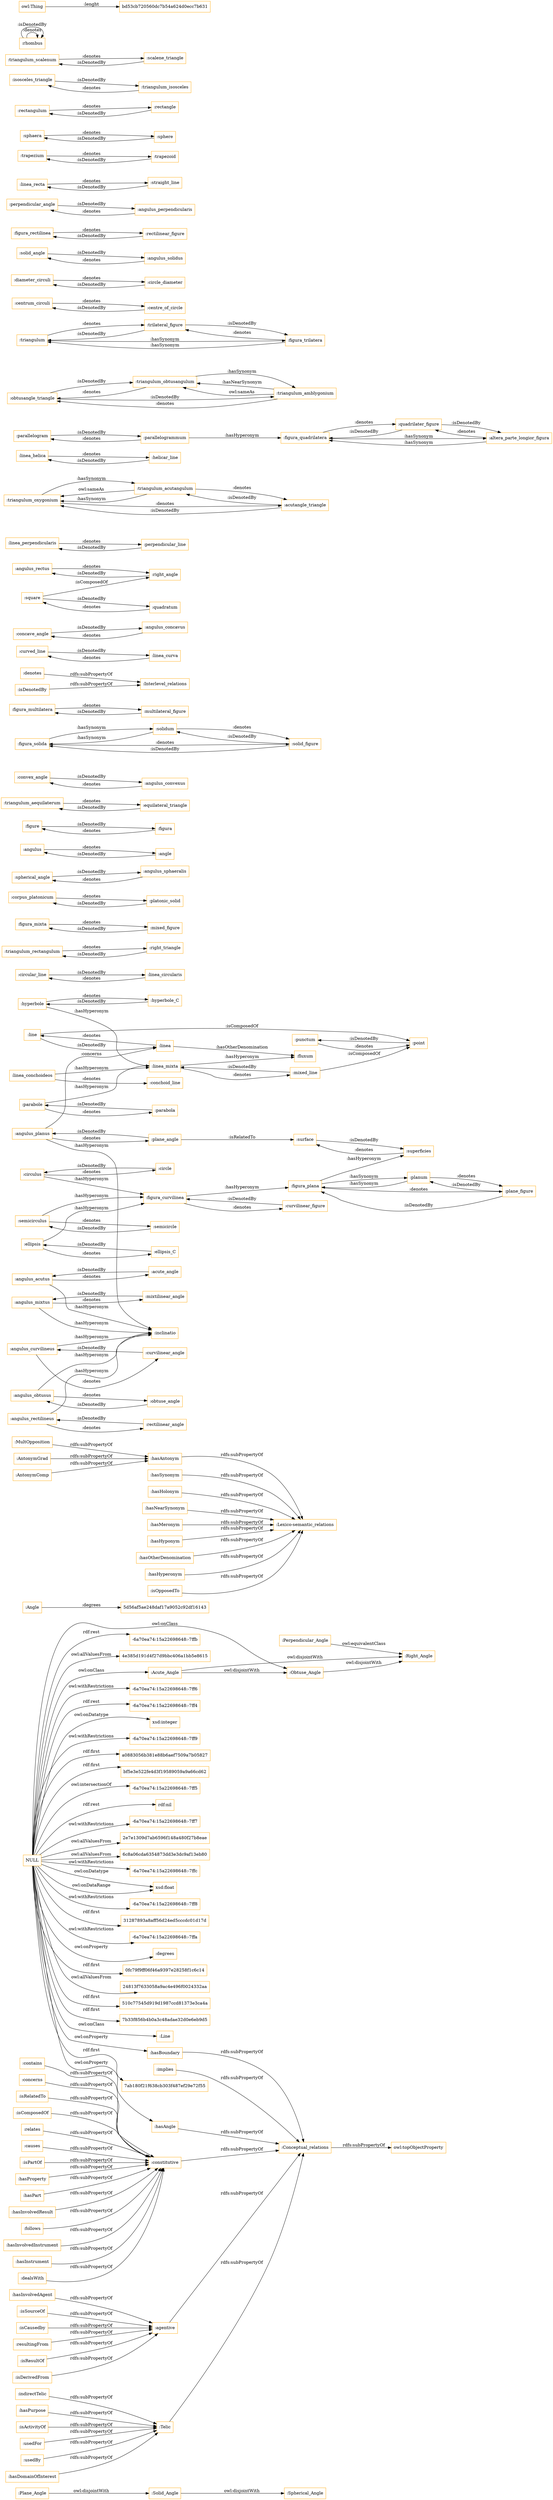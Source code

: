 digraph ar2dtool_diagram { 
rankdir=LR;
size="1501"
node [shape = rectangle, color="orange"]; ":Solid_Angle" ":Line" ":Right_Angle" ":Spherical_Angle" ":Perpendicular_Angle" ":Obtuse_Angle" ":Acute_Angle" ":Plane_Angle" ":Angle" ; /*classes style*/
	":isResultOf" -> ":agentive" [ label = "rdfs:subPropertyOf" ];
	":MultOpposition" -> ":hasAntonym" [ label = "rdfs:subPropertyOf" ];
	":punctum" -> ":point" [ label = ":denotes" ];
	":circular_line" -> ":linea_circularis" [ label = ":isDenotedBy" ];
	":angulus_acutus" -> ":inclinatio" [ label = ":hasHyperonym" ];
	":angulus_acutus" -> ":acute_angle" [ label = ":denotes" ];
	":circulus" -> ":figura_curvilinea" [ label = ":hasHyperonym" ];
	":circulus" -> ":circle" [ label = ":denotes" ];
	":Acute_Angle" -> ":Right_Angle" [ label = "owl:disjointWith" ];
	":Acute_Angle" -> ":Obtuse_Angle" [ label = "owl:disjointWith" ];
	":angulus_mixtus" -> ":mixtilinear_angle" [ label = ":denotes" ];
	":angulus_mixtus" -> ":inclinatio" [ label = ":hasHyperonym" ];
	":usedBy" -> ":Telic" [ label = "rdfs:subPropertyOf" ];
	":triangulum_rectangulum" -> ":right_triangle" [ label = ":denotes" ];
	":Telic" -> ":Conceptual_relations" [ label = "rdfs:subPropertyOf" ];
	":hasDomainOfInterest" -> ":Telic" [ label = "rdfs:subPropertyOf" ];
	":planum" -> ":plane_figure" [ label = ":denotes" ];
	":planum" -> ":figura_plana" [ label = ":hasSynonym" ];
	":figura_mixta" -> ":mixed_figure" [ label = ":denotes" ];
	":Obtuse_Angle" -> ":Right_Angle" [ label = "owl:disjointWith" ];
	":angulus_curvilineus" -> ":inclinatio" [ label = ":hasHyperonym" ];
	":angulus_curvilineus" -> ":curvilinear_angle" [ label = ":denotes" ];
	":implies" -> ":Conceptual_relations" [ label = "rdfs:subPropertyOf" ];
	":corpus_platonicum" -> ":platonic_solid" [ label = ":denotes" ];
	":platonic_solid" -> ":corpus_platonicum" [ label = ":isDenotedBy" ];
	":linea" -> ":line" [ label = ":denotes" ];
	":linea" -> ":fluxum" [ label = ":hasOtherDenomination" ];
	":spherical_angle" -> ":angulus_sphaeralis" [ label = ":isDenotedBy" ];
	":angulus" -> ":angle" [ label = ":denotes" ];
	":Conceptual_relations" -> "owl:topObjectProperty" [ label = "rdfs:subPropertyOf" ];
	":figure" -> ":figura" [ label = ":isDenotedBy" ];
	":triangulum_aequilaterum" -> ":equilateral_triangle" [ label = ":denotes" ];
	":obtuse_angle" -> ":angulus_obtusus" [ label = ":isDenotedBy" ];
	":indirectTelic" -> ":Telic" [ label = "rdfs:subPropertyOf" ];
	":AntonymGrad" -> ":hasAntonym" [ label = "rdfs:subPropertyOf" ];
	":semicirculus" -> ":semicircle" [ label = ":denotes" ];
	":semicirculus" -> ":figura_curvilinea" [ label = ":hasHyperonym" ];
	":hyperbole_C" -> ":hyperbole" [ label = ":isDenotedBy" ];
	":plane_figure" -> ":planum" [ label = ":isDenotedBy" ];
	":plane_figure" -> ":figura_plana" [ label = ":isDenotedBy" ];
	":acute_angle" -> ":angulus_acutus" [ label = ":isDenotedBy" ];
	":hasPurpose" -> ":Telic" [ label = "rdfs:subPropertyOf" ];
	":convex_angle" -> ":angulus_convexus" [ label = ":isDenotedBy" ];
	":mixed_line" -> ":point" [ label = ":isComposedOf" ];
	":mixed_line" -> ":linea_mixta" [ label = ":isDenotedBy" ];
	":figura_solida" -> ":solidum" [ label = ":hasSynonym" ];
	":figura_solida" -> ":solid_figure" [ label = ":denotes" ];
	":figura_multilatera" -> ":multilateral_figure" [ label = ":denotes" ];
	":solid_figure" -> ":solidum" [ label = ":isDenotedBy" ];
	":solid_figure" -> ":figura_solida" [ label = ":isDenotedBy" ];
	":angulus_obtusus" -> ":obtuse_angle" [ label = ":denotes" ];
	":angulus_obtusus" -> ":inclinatio" [ label = ":hasHyperonym" ];
	":denotes" -> ":Interlevel_relations" [ label = "rdfs:subPropertyOf" ];
	":curved_line" -> ":linea_curva" [ label = ":isDenotedBy" ];
	":concave_angle" -> ":angulus_concavus" [ label = ":isDenotedBy" ];
	":angulus_rectus" -> ":right_angle" [ label = ":denotes" ];
	":hasInstrument" -> ":constitutive" [ label = "rdfs:subPropertyOf" ];
	":linea_perpendicularis" -> ":perpendicular_line" [ label = ":denotes" ];
	":AntonymComp" -> ":hasAntonym" [ label = "rdfs:subPropertyOf" ];
	":mixed_figure" -> ":figura_mixta" [ label = ":isDenotedBy" ];
	":linea_curva" -> ":curved_line" [ label = ":denotes" ];
	":triangulum_oxygonium" -> ":triangulum_acutangulum" [ label = ":hasSynonym" ];
	":triangulum_oxygonium" -> ":acutangle_triangle" [ label = ":denotes" ];
	":perpendicular_line" -> ":linea_perpendicularis" [ label = ":isDenotedBy" ];
	":linea_helica" -> ":helicar_line" [ label = ":denotes" ];
	":parabola" -> ":parabole" [ label = ":isDenotedBy" ];
	":parallelogram" -> ":parallelogrammum" [ label = ":isDenotedBy" ];
	":surface" -> ":superficies" [ label = ":isDenotedBy" ];
	":figura_quadrilatera" -> ":quadrilater_figure" [ label = ":denotes" ];
	":figura_quadrilatera" -> ":altera_parte_longior_figura" [ label = ":hasSynonym" ];
	":isDerivedFrom" -> ":agentive" [ label = "rdfs:subPropertyOf" ];
	":obtusangle_triangle" -> ":triangulum_obtusangulum" [ label = ":isDenotedBy" ];
	":obtusangle_triangle" -> ":triangulum_amblygonium" [ label = ":isDenotedBy" ];
	":angulus_rectilineus" -> ":rectilinear_angle" [ label = ":denotes" ];
	":angulus_rectilineus" -> ":inclinatio" [ label = ":hasHyperonym" ];
	":triangulum" -> ":trilateral_figure" [ label = ":denotes" ];
	":triangulum" -> ":figura_trilatera" [ label = ":hasSynonym" ];
	":centrum_circuli" -> ":centre_of_circle" [ label = ":denotes" ];
	":quadrilater_figure" -> ":figura_quadrilatera" [ label = ":isDenotedBy" ];
	":quadrilater_figure" -> ":altera_parte_longior_figura" [ label = ":isDenotedBy" ];
	":hasBoundary" -> ":Conceptual_relations" [ label = "rdfs:subPropertyOf" ];
	":diameter_circuli" -> ":circle_diameter" [ label = ":denotes" ];
	":circle_diameter" -> ":diameter_circuli" [ label = ":isDenotedBy" ];
	":agentive" -> ":Conceptual_relations" [ label = "rdfs:subPropertyOf" ];
	":solid_angle" -> ":angulus_solidus" [ label = ":isDenotedBy" ];
	":dealsWith" -> ":constitutive" [ label = "rdfs:subPropertyOf" ];
	":figura_rectilinea" -> ":rectilinear_figure" [ label = ":denotes" ];
	":perpendicular_angle" -> ":angulus_perpendicularis" [ label = ":isDenotedBy" ];
	":linea_recta" -> ":straight_line" [ label = ":denotes" ];
	":right_angle" -> ":angulus_rectus" [ label = ":isDenotedBy" ];
	":multilateral_figure" -> ":figura_multilatera" [ label = ":isDenotedBy" ];
	":linea_circularis" -> ":circular_line" [ label = ":denotes" ];
	":constitutive" -> ":Conceptual_relations" [ label = "rdfs:subPropertyOf" ];
	":trapezium" -> ":trapezoid" [ label = ":denotes" ];
	":rectilinear_angle" -> ":angulus_rectilineus" [ label = ":isDenotedBy" ];
	":contains" -> ":constitutive" [ label = "rdfs:subPropertyOf" ];
	":trapezoid" -> ":trapezium" [ label = ":isDenotedBy" ];
	":triangulum_obtusangulum" -> ":triangulum_amblygonium" [ label = ":hasSynonym" ];
	":triangulum_obtusangulum" -> ":obtusangle_triangle" [ label = ":denotes" ];
	":concerns" -> ":constitutive" [ label = "rdfs:subPropertyOf" ];
	":centre_of_circle" -> ":centrum_circuli" [ label = ":isDenotedBy" ];
	":hasInvolvedAgent" -> ":agentive" [ label = "rdfs:subPropertyOf" ];
	":isRelatedTo" -> ":constitutive" [ label = "rdfs:subPropertyOf" ];
	":curvilinear_figure" -> ":figura_curvilinea" [ label = ":isDenotedBy" ];
	":isComposedOf" -> ":constitutive" [ label = "rdfs:subPropertyOf" ];
	":ellipsis" -> ":figura_curvilinea" [ label = ":hasHyperonym" ];
	":ellipsis" -> ":ellipsis_C" [ label = ":denotes" ];
	":linea_conchoideos" -> ":linea_mixta" [ label = ":hasHyperonym" ];
	":linea_conchoideos" -> ":conchoid_line" [ label = ":denotes" ];
	":hasSynonym" -> ":Lexico-semantic_relations" [ label = "rdfs:subPropertyOf" ];
	":isSourceOf" -> ":agentive" [ label = "rdfs:subPropertyOf" ];
	":circle" -> ":circulus" [ label = ":isDenotedBy" ];
	":rectilinear_figure" -> ":figura_rectilinea" [ label = ":isDenotedBy" ];
	":hasHolonym" -> ":Lexico-semantic_relations" [ label = "rdfs:subPropertyOf" ];
	":point" -> ":punctum" [ label = ":isDenotedBy" ];
	":angulus_concavus" -> ":concave_angle" [ label = ":denotes" ];
	":hyperbole" -> ":linea_mixta" [ label = ":hasHyperonym" ];
	":hyperbole" -> ":hyperbole_C" [ label = ":denotes" ];
	":acutangle_triangle" -> ":triangulum_oxygonium" [ label = ":isDenotedBy" ];
	":acutangle_triangle" -> ":triangulum_acutangulum" [ label = ":isDenotedBy" ];
	":angle" -> ":angulus" [ label = ":isDenotedBy" ];
	":sphaera" -> ":sphere" [ label = ":denotes" ];
	":figura" -> ":figure" [ label = ":denotes" ];
	":rectangulum" -> ":rectangle" [ label = ":denotes" ];
	":relates" -> ":constitutive" [ label = "rdfs:subPropertyOf" ];
	":hasNearSynonym" -> ":Lexico-semantic_relations" [ label = "rdfs:subPropertyOf" ];
	":isosceles_triangle" -> ":triangulum_isosceles" [ label = ":isDenotedBy" ];
	":isActivityOf" -> ":Telic" [ label = "rdfs:subPropertyOf" ];
	":linea_mixta" -> ":mixed_line" [ label = ":denotes" ];
	":linea_mixta" -> ":fluxum" [ label = ":hasHyperonym" ];
	":hasMeronym" -> ":Lexico-semantic_relations" [ label = "rdfs:subPropertyOf" ];
	":quadratum" -> ":square" [ label = ":denotes" ];
	":angulus_perpendicularis" -> ":perpendicular_angle" [ label = ":denotes" ];
	":figura_trilatera" -> ":trilateral_figure" [ label = ":denotes" ];
	":figura_trilatera" -> ":triangulum" [ label = ":hasSynonym" ];
	":square" -> ":right_angle" [ label = ":isComposedOf" ];
	":square" -> ":quadratum" [ label = ":isDenotedBy" ];
	":sphere" -> ":sphaera" [ label = ":isDenotedBy" ];
	":right_triangle" -> ":triangulum_rectangulum" [ label = ":isDenotedBy" ];
	":straight_line" -> ":linea_recta" [ label = ":isDenotedBy" ];
	":superficies" -> ":surface" [ label = ":denotes" ];
	":triangulum_amblygonium" -> ":triangulum_obtusangulum" [ label = ":hasNearSynonym" ];
	":triangulum_amblygonium" -> ":triangulum_obtusangulum" [ label = "owl:sameAs" ];
	":triangulum_amblygonium" -> ":obtusangle_triangle" [ label = ":denotes" ];
	":causes" -> ":constitutive" [ label = "rdfs:subPropertyOf" ];
	":figura_plana" -> ":superficies" [ label = ":hasHyperonym" ];
	":figura_plana" -> ":planum" [ label = ":hasSynonym" ];
	":figura_plana" -> ":plane_figure" [ label = ":denotes" ];
	":hasAntonym" -> ":Lexico-semantic_relations" [ label = "rdfs:subPropertyOf" ];
	":Plane_Angle" -> ":Solid_Angle" [ label = "owl:disjointWith" ];
	":semicircle" -> ":semicirculus" [ label = ":isDenotedBy" ];
	":angulus_convexus" -> ":convex_angle" [ label = ":denotes" ];
	":triangulum_acutangulum" -> ":triangulum_oxygonium" [ label = "owl:sameAs" ];
	":triangulum_acutangulum" -> ":triangulum_oxygonium" [ label = ":hasSynonym" ];
	":triangulum_acutangulum" -> ":acutangle_triangle" [ label = ":denotes" ];
	":isPartOf" -> ":constitutive" [ label = "rdfs:subPropertyOf" ];
	":isDenotedBy" -> ":Interlevel_relations" [ label = "rdfs:subPropertyOf" ];
	":altera_parte_longior_figura" -> ":quadrilater_figure" [ label = ":denotes" ];
	":altera_parte_longior_figura" -> ":figura_quadrilatera" [ label = ":hasSynonym" ];
	":hasProperty" -> ":constitutive" [ label = "rdfs:subPropertyOf" ];
	":line" -> ":point" [ label = ":isComposedOf" ];
	":line" -> ":linea" [ label = ":isDenotedBy" ];
	":triangulum_scalenum" -> ":scalene_triangle" [ label = ":denotes" ];
	":hasPart" -> ":constitutive" [ label = "rdfs:subPropertyOf" ];
	":trilateral_figure" -> ":triangulum" [ label = ":isDenotedBy" ];
	":trilateral_figure" -> ":figura_trilatera" [ label = ":isDenotedBy" ];
	":hasHyponym" -> ":Lexico-semantic_relations" [ label = "rdfs:subPropertyOf" ];
	":triangulum_isosceles" -> ":isosceles_triangle" [ label = ":denotes" ];
	":scalene_triangle" -> ":triangulum_scalenum" [ label = ":isDenotedBy" ];
	":Solid_Angle" -> ":Spherical_Angle" [ label = "owl:disjointWith" ];
	":parallelogrammum" -> ":parallelogram" [ label = ":denotes" ];
	":parallelogrammum" -> ":figura_quadrilatera" [ label = ":hasHyperonym" ];
	"NULL" -> "7ab180f21f638cb303f487ef29e72f55" [ label = "rdf:first" ];
	"NULL" -> "xsd:float" [ label = "owl:onDatatype" ];
	"NULL" -> "-6a70ea74:15a22698648:-7ffb" [ label = "rdf:rest" ];
	"NULL" -> "4e385d191d4f27d9bbc406a1bb5e8615" [ label = "owl:allValuesFrom" ];
	"NULL" -> "-6a70ea74:15a22698648:-7ff6" [ label = "owl:withRestrictions" ];
	"NULL" -> ":Obtuse_Angle" [ label = "owl:onClass" ];
	"NULL" -> "xsd:float" [ label = "owl:onDataRange" ];
	"NULL" -> "-6a70ea74:15a22698648:-7ff4" [ label = "rdf:rest" ];
	"NULL" -> "xsd:integer" [ label = "owl:onDatatype" ];
	"NULL" -> ":hasBoundary" [ label = "owl:onProperty" ];
	"NULL" -> "-6a70ea74:15a22698648:-7ff9" [ label = "owl:withRestrictions" ];
	"NULL" -> "a0883056b381e88b6aef7509a7b05827" [ label = "rdf:first" ];
	"NULL" -> "bf5e3e522fe4d3f19589059a9a66cd62" [ label = "rdf:first" ];
	"NULL" -> "-6a70ea74:15a22698648:-7ff5" [ label = "owl:intersectionOf" ];
	"NULL" -> "rdf:nil" [ label = "rdf:rest" ];
	"NULL" -> "-6a70ea74:15a22698648:-7ff7" [ label = "owl:withRestrictions" ];
	"NULL" -> ":Line" [ label = "owl:onClass" ];
	"NULL" -> "2e7e1309d7ab6596f148a480f27b8eae" [ label = "owl:allValuesFrom" ];
	"NULL" -> "6c8a06cda6354873dd3e3dc9af13eb80" [ label = "owl:allValuesFrom" ];
	"NULL" -> ":Acute_Angle" [ label = "owl:onClass" ];
	"NULL" -> "-6a70ea74:15a22698648:-7ffc" [ label = "owl:withRestrictions" ];
	"NULL" -> "-6a70ea74:15a22698648:-7ff8" [ label = "owl:withRestrictions" ];
	"NULL" -> "31287893a8aff56d24ed5cccdc01d17d" [ label = "rdf:first" ];
	"NULL" -> "-6a70ea74:15a22698648:-7ffa" [ label = "owl:withRestrictions" ];
	"NULL" -> ":degrees" [ label = "owl:onProperty" ];
	"NULL" -> "0fc79f9ff06f46a9397e28258f1c6c14" [ label = "rdf:first" ];
	"NULL" -> "24813f7633058a9ac4e496f0024332aa" [ label = "owl:allValuesFrom" ];
	"NULL" -> ":hasAngle" [ label = "owl:onProperty" ];
	"NULL" -> "510c77545d919d1987ccd81373e3ca4a" [ label = "rdf:first" ];
	"NULL" -> "7b33f856b4b0a3c48adae32d0e6eb9d5" [ label = "rdf:first" ];
	":hasInvolvedResult" -> ":constitutive" [ label = "rdfs:subPropertyOf" ];
	":figura_curvilinea" -> ":figura_plana" [ label = ":hasHyperonym" ];
	":figura_curvilinea" -> ":curvilinear_figure" [ label = ":denotes" ];
	":plane_angle" -> ":surface" [ label = ":isRelatedTo" ];
	":plane_angle" -> ":angulus_planus" [ label = ":isDenotedBy" ];
	":parabole" -> ":parabola" [ label = ":denotes" ];
	":parabole" -> ":linea_mixta" [ label = ":hasHyperonym" ];
	":ellipsis_C" -> ":ellipsis" [ label = ":isDenotedBy" ];
	":solidum" -> ":solid_figure" [ label = ":denotes" ];
	":solidum" -> ":figura_solida" [ label = ":hasSynonym" ];
	":hasOtherDenomination" -> ":Lexico-semantic_relations" [ label = "rdfs:subPropertyOf" ];
	":angulus_solidus" -> ":solid_angle" [ label = ":denotes" ];
	":equilateral_triangle" -> ":triangulum_aequilaterum" [ label = ":isDenotedBy" ];
	":isCausedby" -> ":agentive" [ label = "rdfs:subPropertyOf" ];
	":follows" -> ":constitutive" [ label = "rdfs:subPropertyOf" ];
	":hasAngle" -> ":Conceptual_relations" [ label = "rdfs:subPropertyOf" ];
	":hasHyperonym" -> ":Lexico-semantic_relations" [ label = "rdfs:subPropertyOf" ];
	":rectangle" -> ":rectangulum" [ label = ":isDenotedBy" ];
	":Perpendicular_Angle" -> ":Right_Angle" [ label = "owl:equivalentClass" ];
	":mixtilinear_angle" -> ":angulus_mixtus" [ label = ":isDenotedBy" ];
	":resultingFrom" -> ":agentive" [ label = "rdfs:subPropertyOf" ];
	":angulus_sphaeralis" -> ":spherical_angle" [ label = ":denotes" ];
	":rhombus" -> ":rhombus" [ label = ":denotes" ];
	":rhombus" -> ":rhombus" [ label = ":isDenotedBy" ];
	":hasInvolvedInstrument" -> ":constitutive" [ label = "rdfs:subPropertyOf" ];
	":usedFor" -> ":Telic" [ label = "rdfs:subPropertyOf" ];
	":helicar_line" -> ":linea_helica" [ label = ":isDenotedBy" ];
	":isOpposedTo" -> ":Lexico-semantic_relations" [ label = "rdfs:subPropertyOf" ];
	":angulus_planus" -> ":plane_angle" [ label = ":denotes" ];
	":angulus_planus" -> ":linea" [ label = ":concerns" ];
	":angulus_planus" -> ":inclinatio" [ label = ":hasHyperonym" ];
	":curvilinear_angle" -> ":angulus_curvilineus" [ label = ":isDenotedBy" ];
	":Angle" -> "5d56af5ae248daf17a9052c92df16143" [ label = ":degrees" ];
	"owl:Thing" -> "bd53cb720560dc7b54a624d0ecc7b631" [ label = ":lenght" ];

}
